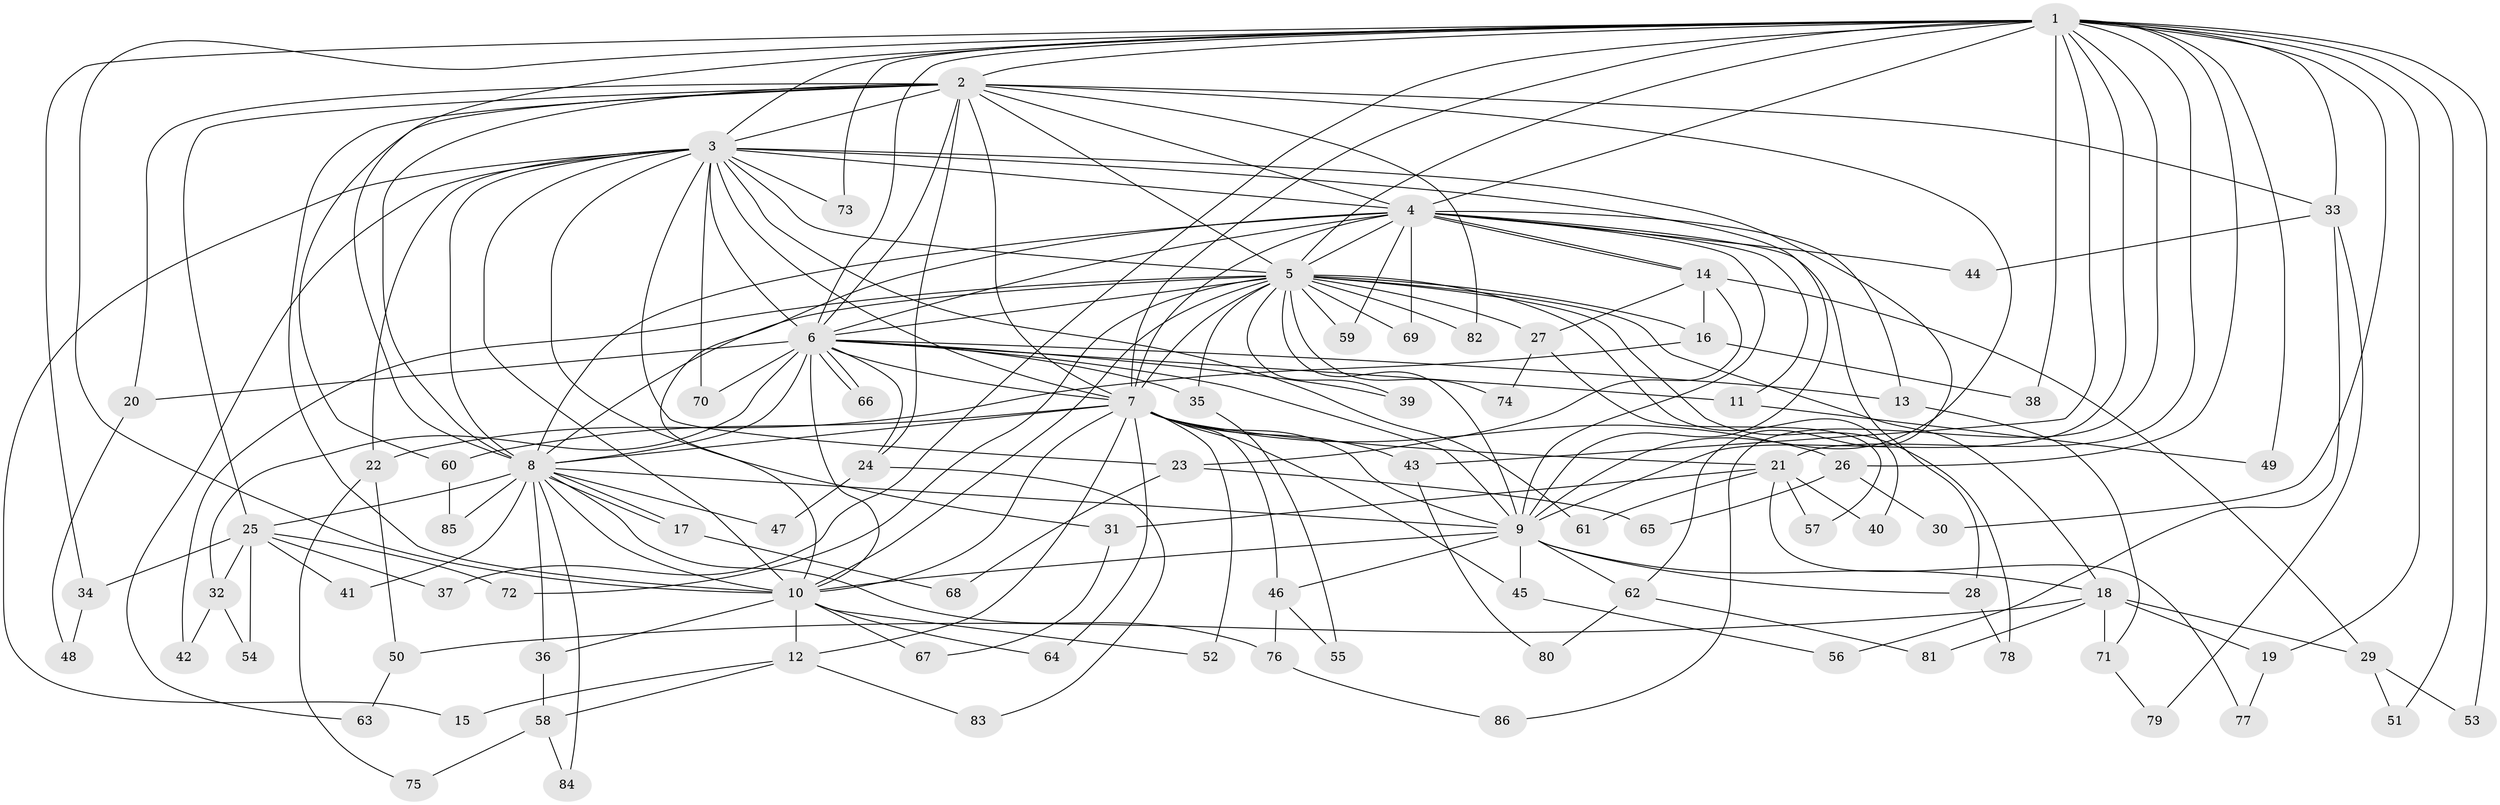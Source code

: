 // Generated by graph-tools (version 1.1) at 2025/25/03/09/25 03:25:39]
// undirected, 86 vertices, 197 edges
graph export_dot {
graph [start="1"]
  node [color=gray90,style=filled];
  1;
  2;
  3;
  4;
  5;
  6;
  7;
  8;
  9;
  10;
  11;
  12;
  13;
  14;
  15;
  16;
  17;
  18;
  19;
  20;
  21;
  22;
  23;
  24;
  25;
  26;
  27;
  28;
  29;
  30;
  31;
  32;
  33;
  34;
  35;
  36;
  37;
  38;
  39;
  40;
  41;
  42;
  43;
  44;
  45;
  46;
  47;
  48;
  49;
  50;
  51;
  52;
  53;
  54;
  55;
  56;
  57;
  58;
  59;
  60;
  61;
  62;
  63;
  64;
  65;
  66;
  67;
  68;
  69;
  70;
  71;
  72;
  73;
  74;
  75;
  76;
  77;
  78;
  79;
  80;
  81;
  82;
  83;
  84;
  85;
  86;
  1 -- 2;
  1 -- 3;
  1 -- 4;
  1 -- 5;
  1 -- 6;
  1 -- 7;
  1 -- 8;
  1 -- 9;
  1 -- 10;
  1 -- 19;
  1 -- 21;
  1 -- 26;
  1 -- 30;
  1 -- 33;
  1 -- 34;
  1 -- 37;
  1 -- 38;
  1 -- 43;
  1 -- 49;
  1 -- 51;
  1 -- 53;
  1 -- 73;
  1 -- 86;
  2 -- 3;
  2 -- 4;
  2 -- 5;
  2 -- 6;
  2 -- 7;
  2 -- 8;
  2 -- 9;
  2 -- 10;
  2 -- 20;
  2 -- 24;
  2 -- 25;
  2 -- 33;
  2 -- 60;
  2 -- 82;
  3 -- 4;
  3 -- 5;
  3 -- 6;
  3 -- 7;
  3 -- 8;
  3 -- 9;
  3 -- 10;
  3 -- 15;
  3 -- 22;
  3 -- 23;
  3 -- 31;
  3 -- 61;
  3 -- 62;
  3 -- 63;
  3 -- 70;
  3 -- 73;
  4 -- 5;
  4 -- 6;
  4 -- 7;
  4 -- 8;
  4 -- 9;
  4 -- 10;
  4 -- 11;
  4 -- 13;
  4 -- 14;
  4 -- 14;
  4 -- 28;
  4 -- 44;
  4 -- 59;
  4 -- 69;
  5 -- 6;
  5 -- 7;
  5 -- 8;
  5 -- 9;
  5 -- 10;
  5 -- 16;
  5 -- 18;
  5 -- 27;
  5 -- 35;
  5 -- 39;
  5 -- 40;
  5 -- 42;
  5 -- 59;
  5 -- 69;
  5 -- 72;
  5 -- 74;
  5 -- 78;
  5 -- 82;
  6 -- 7;
  6 -- 8;
  6 -- 9;
  6 -- 10;
  6 -- 11;
  6 -- 13;
  6 -- 20;
  6 -- 24;
  6 -- 32;
  6 -- 35;
  6 -- 39;
  6 -- 66;
  6 -- 66;
  6 -- 70;
  7 -- 8;
  7 -- 9;
  7 -- 10;
  7 -- 12;
  7 -- 21;
  7 -- 26;
  7 -- 43;
  7 -- 45;
  7 -- 46;
  7 -- 52;
  7 -- 60;
  7 -- 64;
  8 -- 9;
  8 -- 10;
  8 -- 17;
  8 -- 17;
  8 -- 25;
  8 -- 36;
  8 -- 41;
  8 -- 47;
  8 -- 76;
  8 -- 84;
  8 -- 85;
  9 -- 10;
  9 -- 18;
  9 -- 28;
  9 -- 45;
  9 -- 46;
  9 -- 62;
  10 -- 12;
  10 -- 36;
  10 -- 52;
  10 -- 64;
  10 -- 67;
  11 -- 49;
  12 -- 15;
  12 -- 58;
  12 -- 83;
  13 -- 71;
  14 -- 16;
  14 -- 23;
  14 -- 27;
  14 -- 29;
  16 -- 22;
  16 -- 38;
  17 -- 68;
  18 -- 19;
  18 -- 29;
  18 -- 50;
  18 -- 71;
  18 -- 81;
  19 -- 77;
  20 -- 48;
  21 -- 31;
  21 -- 40;
  21 -- 57;
  21 -- 61;
  21 -- 77;
  22 -- 50;
  22 -- 75;
  23 -- 65;
  23 -- 68;
  24 -- 47;
  24 -- 83;
  25 -- 32;
  25 -- 34;
  25 -- 37;
  25 -- 41;
  25 -- 54;
  25 -- 72;
  26 -- 30;
  26 -- 65;
  27 -- 57;
  27 -- 74;
  28 -- 78;
  29 -- 51;
  29 -- 53;
  31 -- 67;
  32 -- 42;
  32 -- 54;
  33 -- 44;
  33 -- 56;
  33 -- 79;
  34 -- 48;
  35 -- 55;
  36 -- 58;
  43 -- 80;
  45 -- 56;
  46 -- 55;
  46 -- 76;
  50 -- 63;
  58 -- 75;
  58 -- 84;
  60 -- 85;
  62 -- 80;
  62 -- 81;
  71 -- 79;
  76 -- 86;
}
